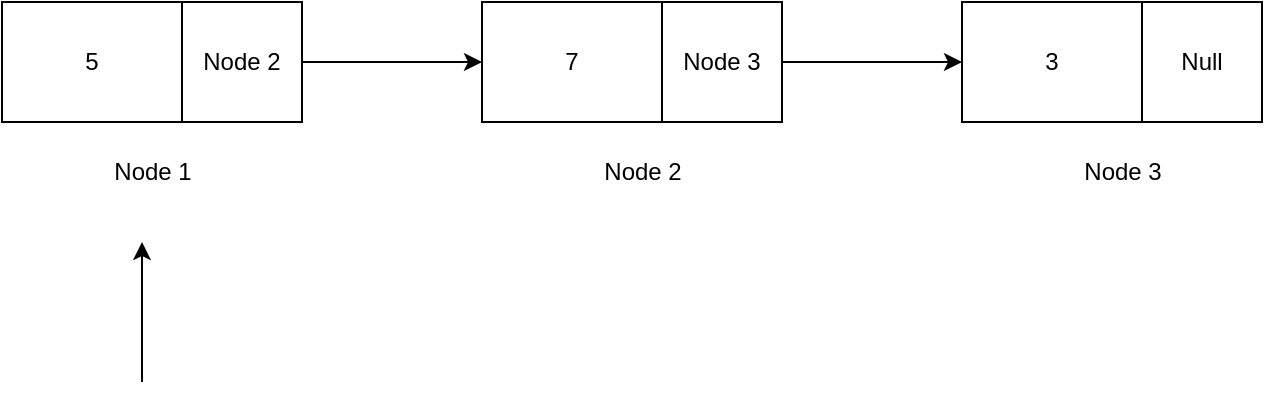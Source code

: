 <mxfile version="20.8.13" type="device" pages="2"><diagram name="Page-1" id="KF_CMvTRv6CYi81nMCBH"><mxGraphModel dx="1034" dy="462" grid="1" gridSize="10" guides="1" tooltips="1" connect="1" arrows="1" fold="1" page="1" pageScale="1" pageWidth="2000" pageHeight="3000" math="0" shadow="0"><root><mxCell id="0"/><mxCell id="1" parent="0"/><mxCell id="nGgOBjSd10k4Jjv5jpxf-1" value="5" style="rounded=0;whiteSpace=wrap;html=1;" vertex="1" parent="1"><mxGeometry x="170" y="130" width="90" height="60" as="geometry"/></mxCell><mxCell id="nGgOBjSd10k4Jjv5jpxf-2" value="Node 2" style="rounded=0;whiteSpace=wrap;html=1;" vertex="1" parent="1"><mxGeometry x="260" y="130" width="60" height="60" as="geometry"/></mxCell><mxCell id="nGgOBjSd10k4Jjv5jpxf-3" value="" style="endArrow=classic;html=1;rounded=0;exitX=1;exitY=0.5;exitDx=0;exitDy=0;" edge="1" parent="1" source="nGgOBjSd10k4Jjv5jpxf-2"><mxGeometry width="50" height="50" relative="1" as="geometry"><mxPoint x="380" y="170" as="sourcePoint"/><mxPoint x="410" y="160" as="targetPoint"/></mxGeometry></mxCell><mxCell id="nGgOBjSd10k4Jjv5jpxf-4" value="7" style="rounded=0;whiteSpace=wrap;html=1;" vertex="1" parent="1"><mxGeometry x="410" y="130" width="90" height="60" as="geometry"/></mxCell><mxCell id="nGgOBjSd10k4Jjv5jpxf-5" value="Node 3" style="rounded=0;whiteSpace=wrap;html=1;" vertex="1" parent="1"><mxGeometry x="500" y="130" width="60" height="60" as="geometry"/></mxCell><mxCell id="nGgOBjSd10k4Jjv5jpxf-6" value="" style="endArrow=classic;html=1;rounded=0;exitX=1;exitY=0.5;exitDx=0;exitDy=0;" edge="1" parent="1"><mxGeometry width="50" height="50" relative="1" as="geometry"><mxPoint x="560" y="160" as="sourcePoint"/><mxPoint x="650" y="160" as="targetPoint"/></mxGeometry></mxCell><mxCell id="nGgOBjSd10k4Jjv5jpxf-7" value="3" style="rounded=0;whiteSpace=wrap;html=1;" vertex="1" parent="1"><mxGeometry x="650" y="130" width="90" height="60" as="geometry"/></mxCell><mxCell id="nGgOBjSd10k4Jjv5jpxf-8" value="Null" style="rounded=0;whiteSpace=wrap;html=1;" vertex="1" parent="1"><mxGeometry x="740" y="130" width="60" height="60" as="geometry"/></mxCell><mxCell id="nGgOBjSd10k4Jjv5jpxf-9" value="Node 1" style="text;html=1;align=center;verticalAlign=middle;resizable=0;points=[];autosize=1;strokeColor=none;fillColor=none;" vertex="1" parent="1"><mxGeometry x="215" y="200" width="60" height="30" as="geometry"/></mxCell><mxCell id="nGgOBjSd10k4Jjv5jpxf-10" value="Node 2" style="text;html=1;align=center;verticalAlign=middle;resizable=0;points=[];autosize=1;strokeColor=none;fillColor=none;" vertex="1" parent="1"><mxGeometry x="460" y="200" width="60" height="30" as="geometry"/></mxCell><mxCell id="nGgOBjSd10k4Jjv5jpxf-11" value="Node 3" style="text;html=1;align=center;verticalAlign=middle;resizable=0;points=[];autosize=1;strokeColor=none;fillColor=none;" vertex="1" parent="1"><mxGeometry x="700" y="200" width="60" height="30" as="geometry"/></mxCell><mxCell id="fhaOVQZ54NV4ikIUP8VV-1" value="" style="endArrow=classic;html=1;rounded=0;" edge="1" parent="1"><mxGeometry width="50" height="50" relative="1" as="geometry"><mxPoint x="240" y="320" as="sourcePoint"/><mxPoint x="240" y="250" as="targetPoint"/></mxGeometry></mxCell></root></mxGraphModel></diagram><diagram id="sY5PD-I4PhlvfGNprEYG" name="Page-2"><mxGraphModel dx="1034" dy="462" grid="1" gridSize="10" guides="1" tooltips="1" connect="1" arrows="1" fold="1" page="1" pageScale="1" pageWidth="2000" pageHeight="3000" math="0" shadow="0"><root><mxCell id="0"/><mxCell id="1" parent="0"/><mxCell id="9YME9UTCy5Jq8OU9XJoM-1" value="Head" style="rounded=0;whiteSpace=wrap;html=1;" vertex="1" parent="1"><mxGeometry x="170" y="30" width="120" height="60" as="geometry"/></mxCell></root></mxGraphModel></diagram></mxfile>
